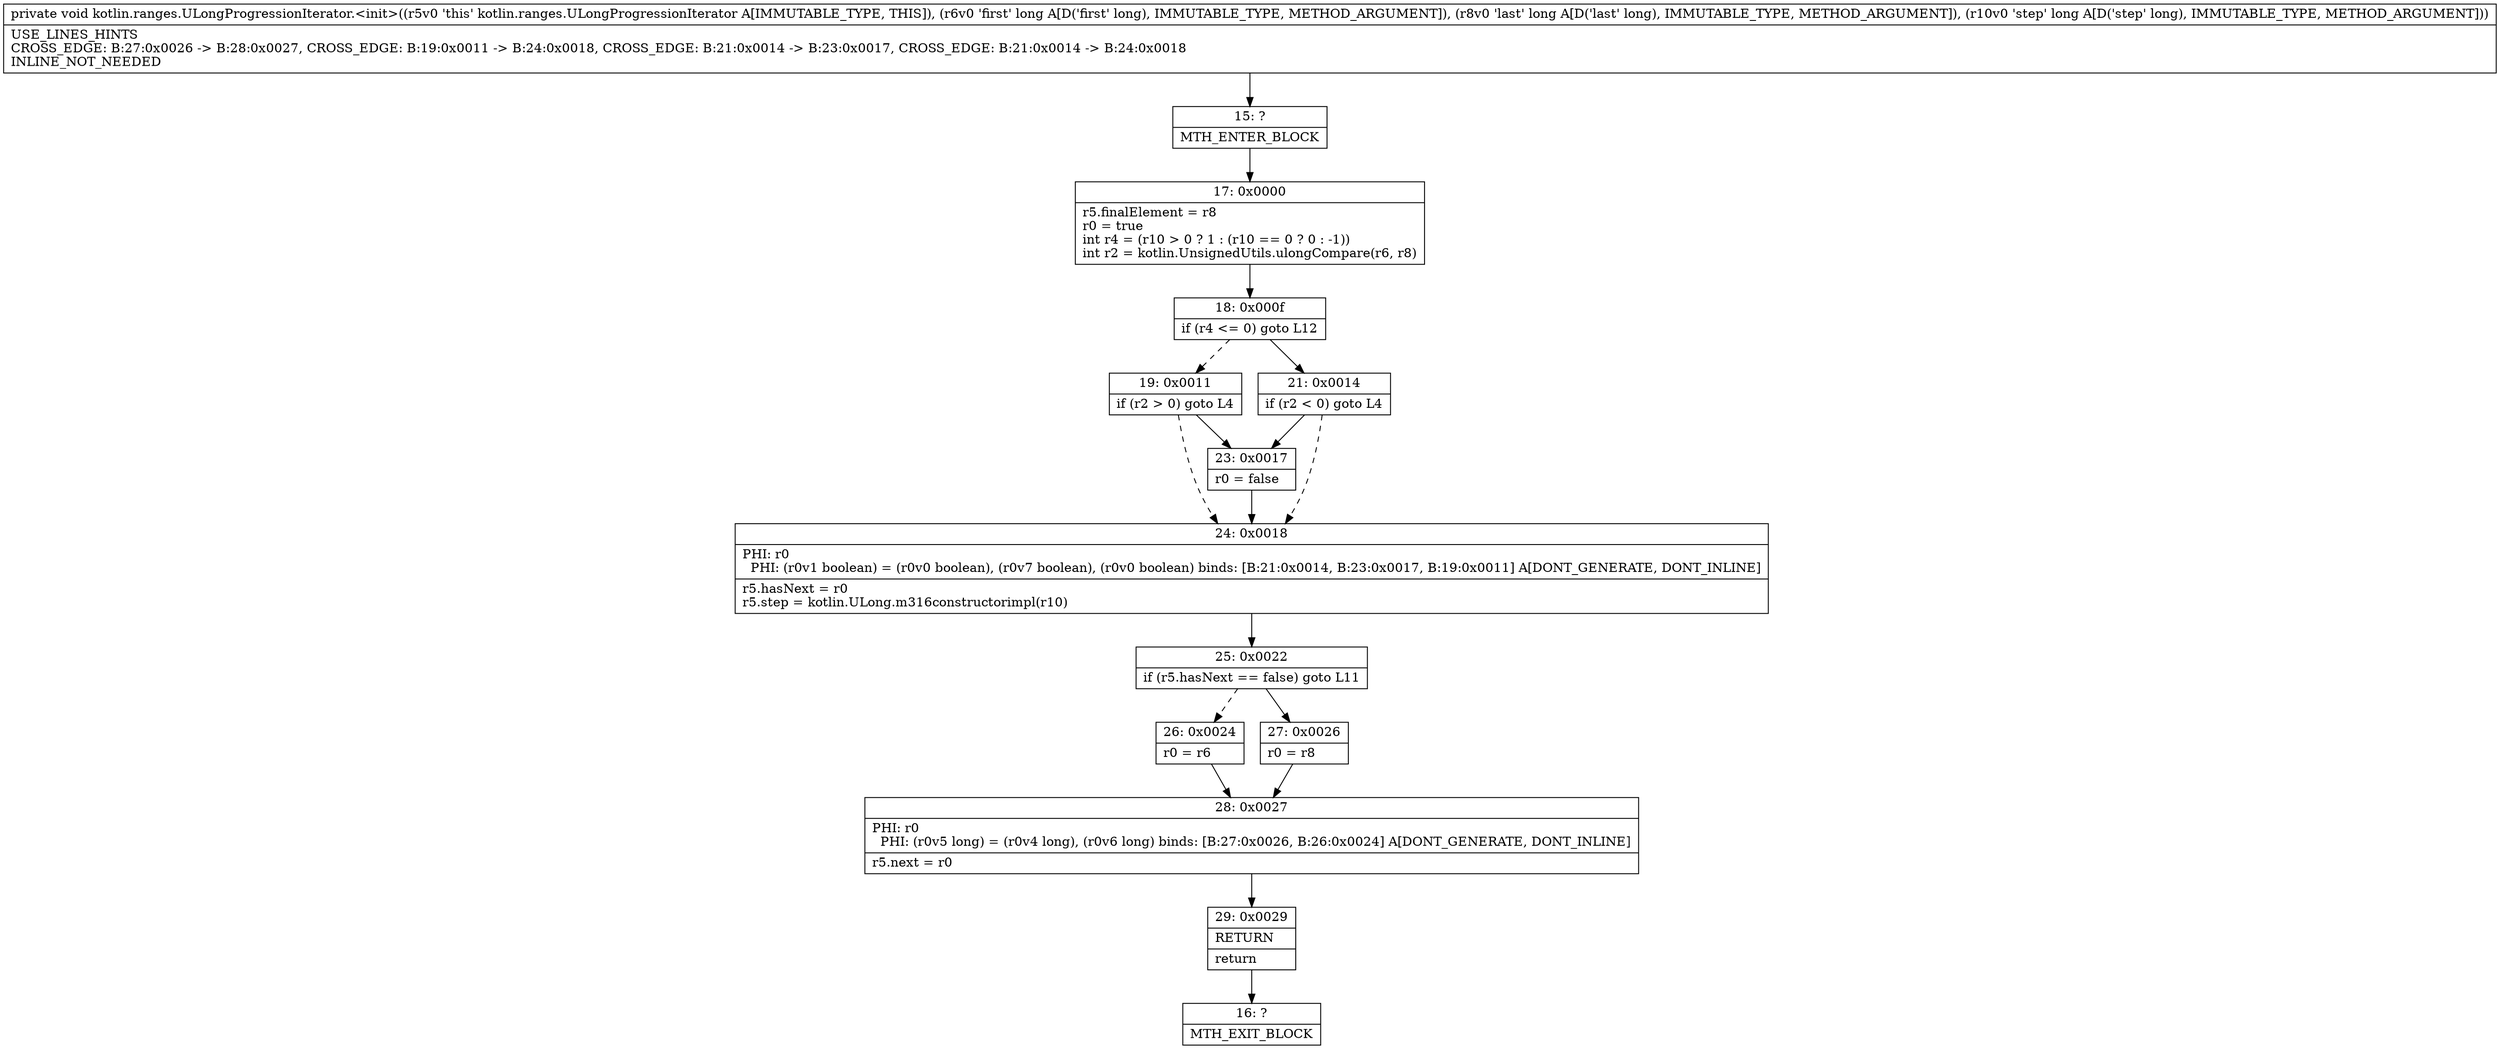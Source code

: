 digraph "CFG forkotlin.ranges.ULongProgressionIterator.\<init\>(JJJ)V" {
Node_15 [shape=record,label="{15\:\ ?|MTH_ENTER_BLOCK\l}"];
Node_17 [shape=record,label="{17\:\ 0x0000|r5.finalElement = r8\lr0 = true\lint r4 = (r10 \> 0 ? 1 : (r10 == 0 ? 0 : \-1))\lint r2 = kotlin.UnsignedUtils.ulongCompare(r6, r8)\l}"];
Node_18 [shape=record,label="{18\:\ 0x000f|if (r4 \<= 0) goto L12\l}"];
Node_19 [shape=record,label="{19\:\ 0x0011|if (r2 \> 0) goto L4\l}"];
Node_23 [shape=record,label="{23\:\ 0x0017|r0 = false\l}"];
Node_24 [shape=record,label="{24\:\ 0x0018|PHI: r0 \l  PHI: (r0v1 boolean) = (r0v0 boolean), (r0v7 boolean), (r0v0 boolean) binds: [B:21:0x0014, B:23:0x0017, B:19:0x0011] A[DONT_GENERATE, DONT_INLINE]\l|r5.hasNext = r0\lr5.step = kotlin.ULong.m316constructorimpl(r10)\l}"];
Node_25 [shape=record,label="{25\:\ 0x0022|if (r5.hasNext == false) goto L11\l}"];
Node_26 [shape=record,label="{26\:\ 0x0024|r0 = r6\l}"];
Node_28 [shape=record,label="{28\:\ 0x0027|PHI: r0 \l  PHI: (r0v5 long) = (r0v4 long), (r0v6 long) binds: [B:27:0x0026, B:26:0x0024] A[DONT_GENERATE, DONT_INLINE]\l|r5.next = r0\l}"];
Node_29 [shape=record,label="{29\:\ 0x0029|RETURN\l|return\l}"];
Node_16 [shape=record,label="{16\:\ ?|MTH_EXIT_BLOCK\l}"];
Node_27 [shape=record,label="{27\:\ 0x0026|r0 = r8\l}"];
Node_21 [shape=record,label="{21\:\ 0x0014|if (r2 \< 0) goto L4\l}"];
MethodNode[shape=record,label="{private void kotlin.ranges.ULongProgressionIterator.\<init\>((r5v0 'this' kotlin.ranges.ULongProgressionIterator A[IMMUTABLE_TYPE, THIS]), (r6v0 'first' long A[D('first' long), IMMUTABLE_TYPE, METHOD_ARGUMENT]), (r8v0 'last' long A[D('last' long), IMMUTABLE_TYPE, METHOD_ARGUMENT]), (r10v0 'step' long A[D('step' long), IMMUTABLE_TYPE, METHOD_ARGUMENT]))  | USE_LINES_HINTS\lCROSS_EDGE: B:27:0x0026 \-\> B:28:0x0027, CROSS_EDGE: B:19:0x0011 \-\> B:24:0x0018, CROSS_EDGE: B:21:0x0014 \-\> B:23:0x0017, CROSS_EDGE: B:21:0x0014 \-\> B:24:0x0018\lINLINE_NOT_NEEDED\l}"];
MethodNode -> Node_15;Node_15 -> Node_17;
Node_17 -> Node_18;
Node_18 -> Node_19[style=dashed];
Node_18 -> Node_21;
Node_19 -> Node_23;
Node_19 -> Node_24[style=dashed];
Node_23 -> Node_24;
Node_24 -> Node_25;
Node_25 -> Node_26[style=dashed];
Node_25 -> Node_27;
Node_26 -> Node_28;
Node_28 -> Node_29;
Node_29 -> Node_16;
Node_27 -> Node_28;
Node_21 -> Node_23;
Node_21 -> Node_24[style=dashed];
}

